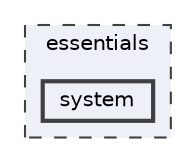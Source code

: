 digraph "essentials/system"
{
 // LATEX_PDF_SIZE
  bgcolor="transparent";
  edge [fontname=Helvetica,fontsize=10,labelfontname=Helvetica,labelfontsize=10];
  node [fontname=Helvetica,fontsize=10,shape=box,height=0.2,width=0.4];
  compound=true
  subgraph clusterdir_d5b1ed787a0439ef5e70cb4862ae5db0 {
    graph [ bgcolor="#edf0f7", pencolor="grey25", label="essentials", fontname=Helvetica,fontsize=10 style="filled,dashed", URL="dir_d5b1ed787a0439ef5e70cb4862ae5db0.html",tooltip=""]
  dir_8fef2c341c2c9d5faf344d4e8f638ccf [label="system", fillcolor="#edf0f7", color="grey25", style="filled,bold", URL="dir_8fef2c341c2c9d5faf344d4e8f638ccf.html",tooltip=""];
  }
}
